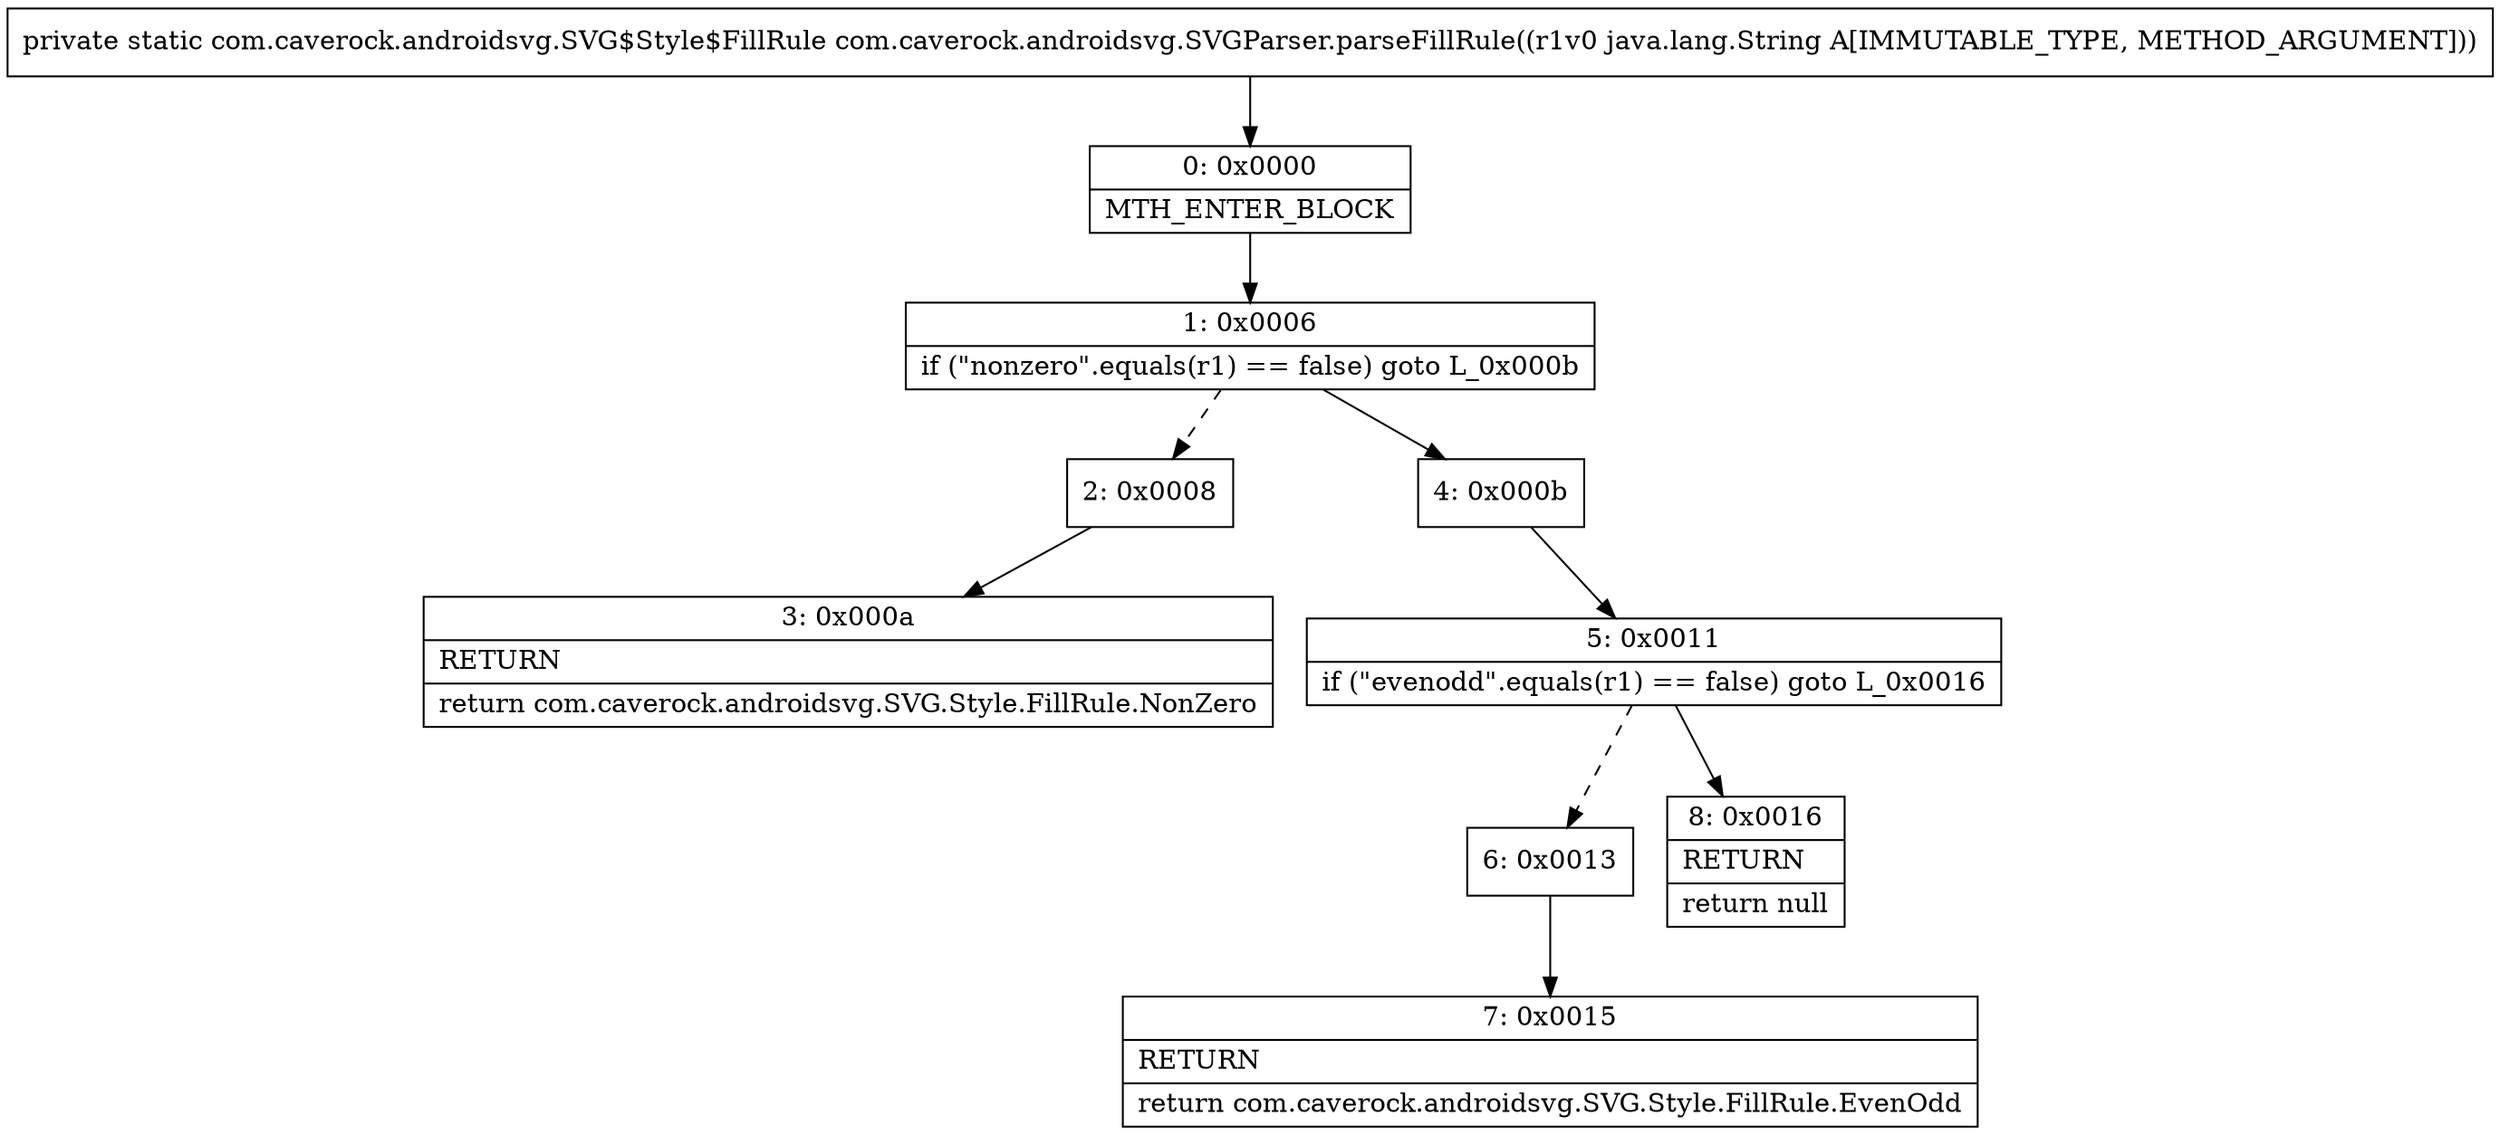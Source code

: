 digraph "CFG forcom.caverock.androidsvg.SVGParser.parseFillRule(Ljava\/lang\/String;)Lcom\/caverock\/androidsvg\/SVG$Style$FillRule;" {
Node_0 [shape=record,label="{0\:\ 0x0000|MTH_ENTER_BLOCK\l}"];
Node_1 [shape=record,label="{1\:\ 0x0006|if (\"nonzero\".equals(r1) == false) goto L_0x000b\l}"];
Node_2 [shape=record,label="{2\:\ 0x0008}"];
Node_3 [shape=record,label="{3\:\ 0x000a|RETURN\l|return com.caverock.androidsvg.SVG.Style.FillRule.NonZero\l}"];
Node_4 [shape=record,label="{4\:\ 0x000b}"];
Node_5 [shape=record,label="{5\:\ 0x0011|if (\"evenodd\".equals(r1) == false) goto L_0x0016\l}"];
Node_6 [shape=record,label="{6\:\ 0x0013}"];
Node_7 [shape=record,label="{7\:\ 0x0015|RETURN\l|return com.caverock.androidsvg.SVG.Style.FillRule.EvenOdd\l}"];
Node_8 [shape=record,label="{8\:\ 0x0016|RETURN\l|return null\l}"];
MethodNode[shape=record,label="{private static com.caverock.androidsvg.SVG$Style$FillRule com.caverock.androidsvg.SVGParser.parseFillRule((r1v0 java.lang.String A[IMMUTABLE_TYPE, METHOD_ARGUMENT])) }"];
MethodNode -> Node_0;
Node_0 -> Node_1;
Node_1 -> Node_2[style=dashed];
Node_1 -> Node_4;
Node_2 -> Node_3;
Node_4 -> Node_5;
Node_5 -> Node_6[style=dashed];
Node_5 -> Node_8;
Node_6 -> Node_7;
}

